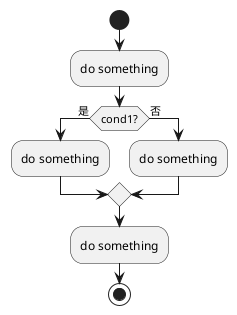 @startuml
start
:do something;
if (cond1?) then (是)
    :do something;
else (否)
    :do something;
endif
:do something;
stop
@enduml


